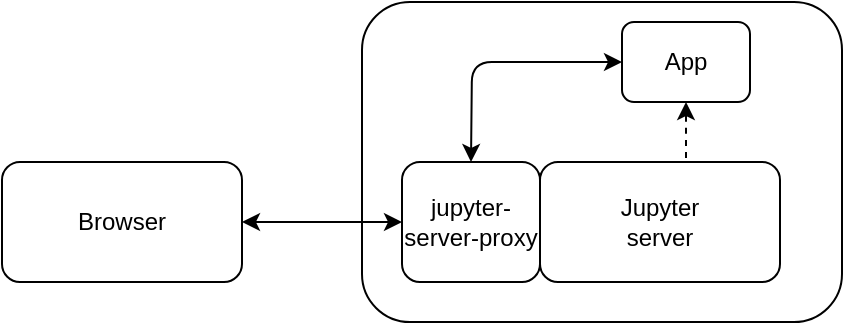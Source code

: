 <mxfile version="10.8.0" type="device"><diagram id="teKW5w3GboTnwF9sa9uQ" name="Page-1"><mxGraphModel dx="719" dy="634" grid="1" gridSize="10" guides="1" tooltips="1" connect="1" arrows="1" fold="1" page="1" pageScale="1" pageWidth="827" pageHeight="1169" math="0" shadow="0"><root><mxCell id="0"/><mxCell id="1" parent="0"/><mxCell id="nnIRB3-ASZOAJ0JVf1Rv-2" value="" style="rounded=1;whiteSpace=wrap;html=1;verticalAlign=bottom;" parent="1" vertex="1"><mxGeometry x="300" y="170" width="240" height="160" as="geometry"/></mxCell><mxCell id="nnIRB3-ASZOAJ0JVf1Rv-3" value="Browser" style="rounded=1;whiteSpace=wrap;html=1;" parent="1" vertex="1"><mxGeometry x="120" y="250" width="120" height="60" as="geometry"/></mxCell><mxCell id="nnIRB3-ASZOAJ0JVf1Rv-4" value="App" style="rounded=1;whiteSpace=wrap;html=1;verticalAlign=middle;" parent="1" vertex="1"><mxGeometry x="430" y="180" width="64" height="40" as="geometry"/></mxCell><mxCell id="nnIRB3-ASZOAJ0JVf1Rv-8" value="" style="endArrow=classic;startArrow=classic;html=1;entryX=0;entryY=0.5;entryDx=0;entryDy=0;exitX=1;exitY=0.5;exitDx=0;exitDy=0;" parent="1" source="nnIRB3-ASZOAJ0JVf1Rv-3" target="nnIRB3-ASZOAJ0JVf1Rv-25" edge="1"><mxGeometry width="50" height="50" relative="1" as="geometry"><mxPoint x="27" y="410" as="sourcePoint"/><mxPoint x="77" y="360" as="targetPoint"/></mxGeometry></mxCell><mxCell id="nnIRB3-ASZOAJ0JVf1Rv-24" value="Jupyter&lt;br&gt;server&lt;br&gt;" style="rounded=1;whiteSpace=wrap;html=1;" parent="1" vertex="1"><mxGeometry x="389" y="250" width="120" height="60" as="geometry"/></mxCell><mxCell id="nnIRB3-ASZOAJ0JVf1Rv-25" value="jupyter-server-proxy" style="rounded=1;whiteSpace=wrap;html=1;" parent="1" vertex="1"><mxGeometry x="320" y="250" width="69" height="60" as="geometry"/></mxCell><mxCell id="nnIRB3-ASZOAJ0JVf1Rv-26" value="" style="endArrow=classic;startArrow=classic;html=1;entryX=0;entryY=0.5;entryDx=0;entryDy=0;exitX=0.5;exitY=0;exitDx=0;exitDy=0;" parent="1" source="nnIRB3-ASZOAJ0JVf1Rv-25" target="nnIRB3-ASZOAJ0JVf1Rv-4" edge="1"><mxGeometry width="50" height="50" relative="1" as="geometry"><mxPoint x="20" y="450" as="sourcePoint"/><mxPoint x="404" y="120" as="targetPoint"/><Array as="points"><mxPoint x="355" y="200"/></Array></mxGeometry></mxCell><mxCell id="XmwriY3JCQXFaylD1MOw-1" value="" style="endArrow=classic;html=1;entryX=0.5;entryY=1;entryDx=0;entryDy=0;dashed=1;" parent="1" target="nnIRB3-ASZOAJ0JVf1Rv-4" edge="1"><mxGeometry width="50" height="50" relative="1" as="geometry"><mxPoint x="462" y="248" as="sourcePoint"/><mxPoint x="70" y="400" as="targetPoint"/><Array as="points"><mxPoint x="462" y="230"/></Array></mxGeometry></mxCell></root></mxGraphModel></diagram></mxfile>